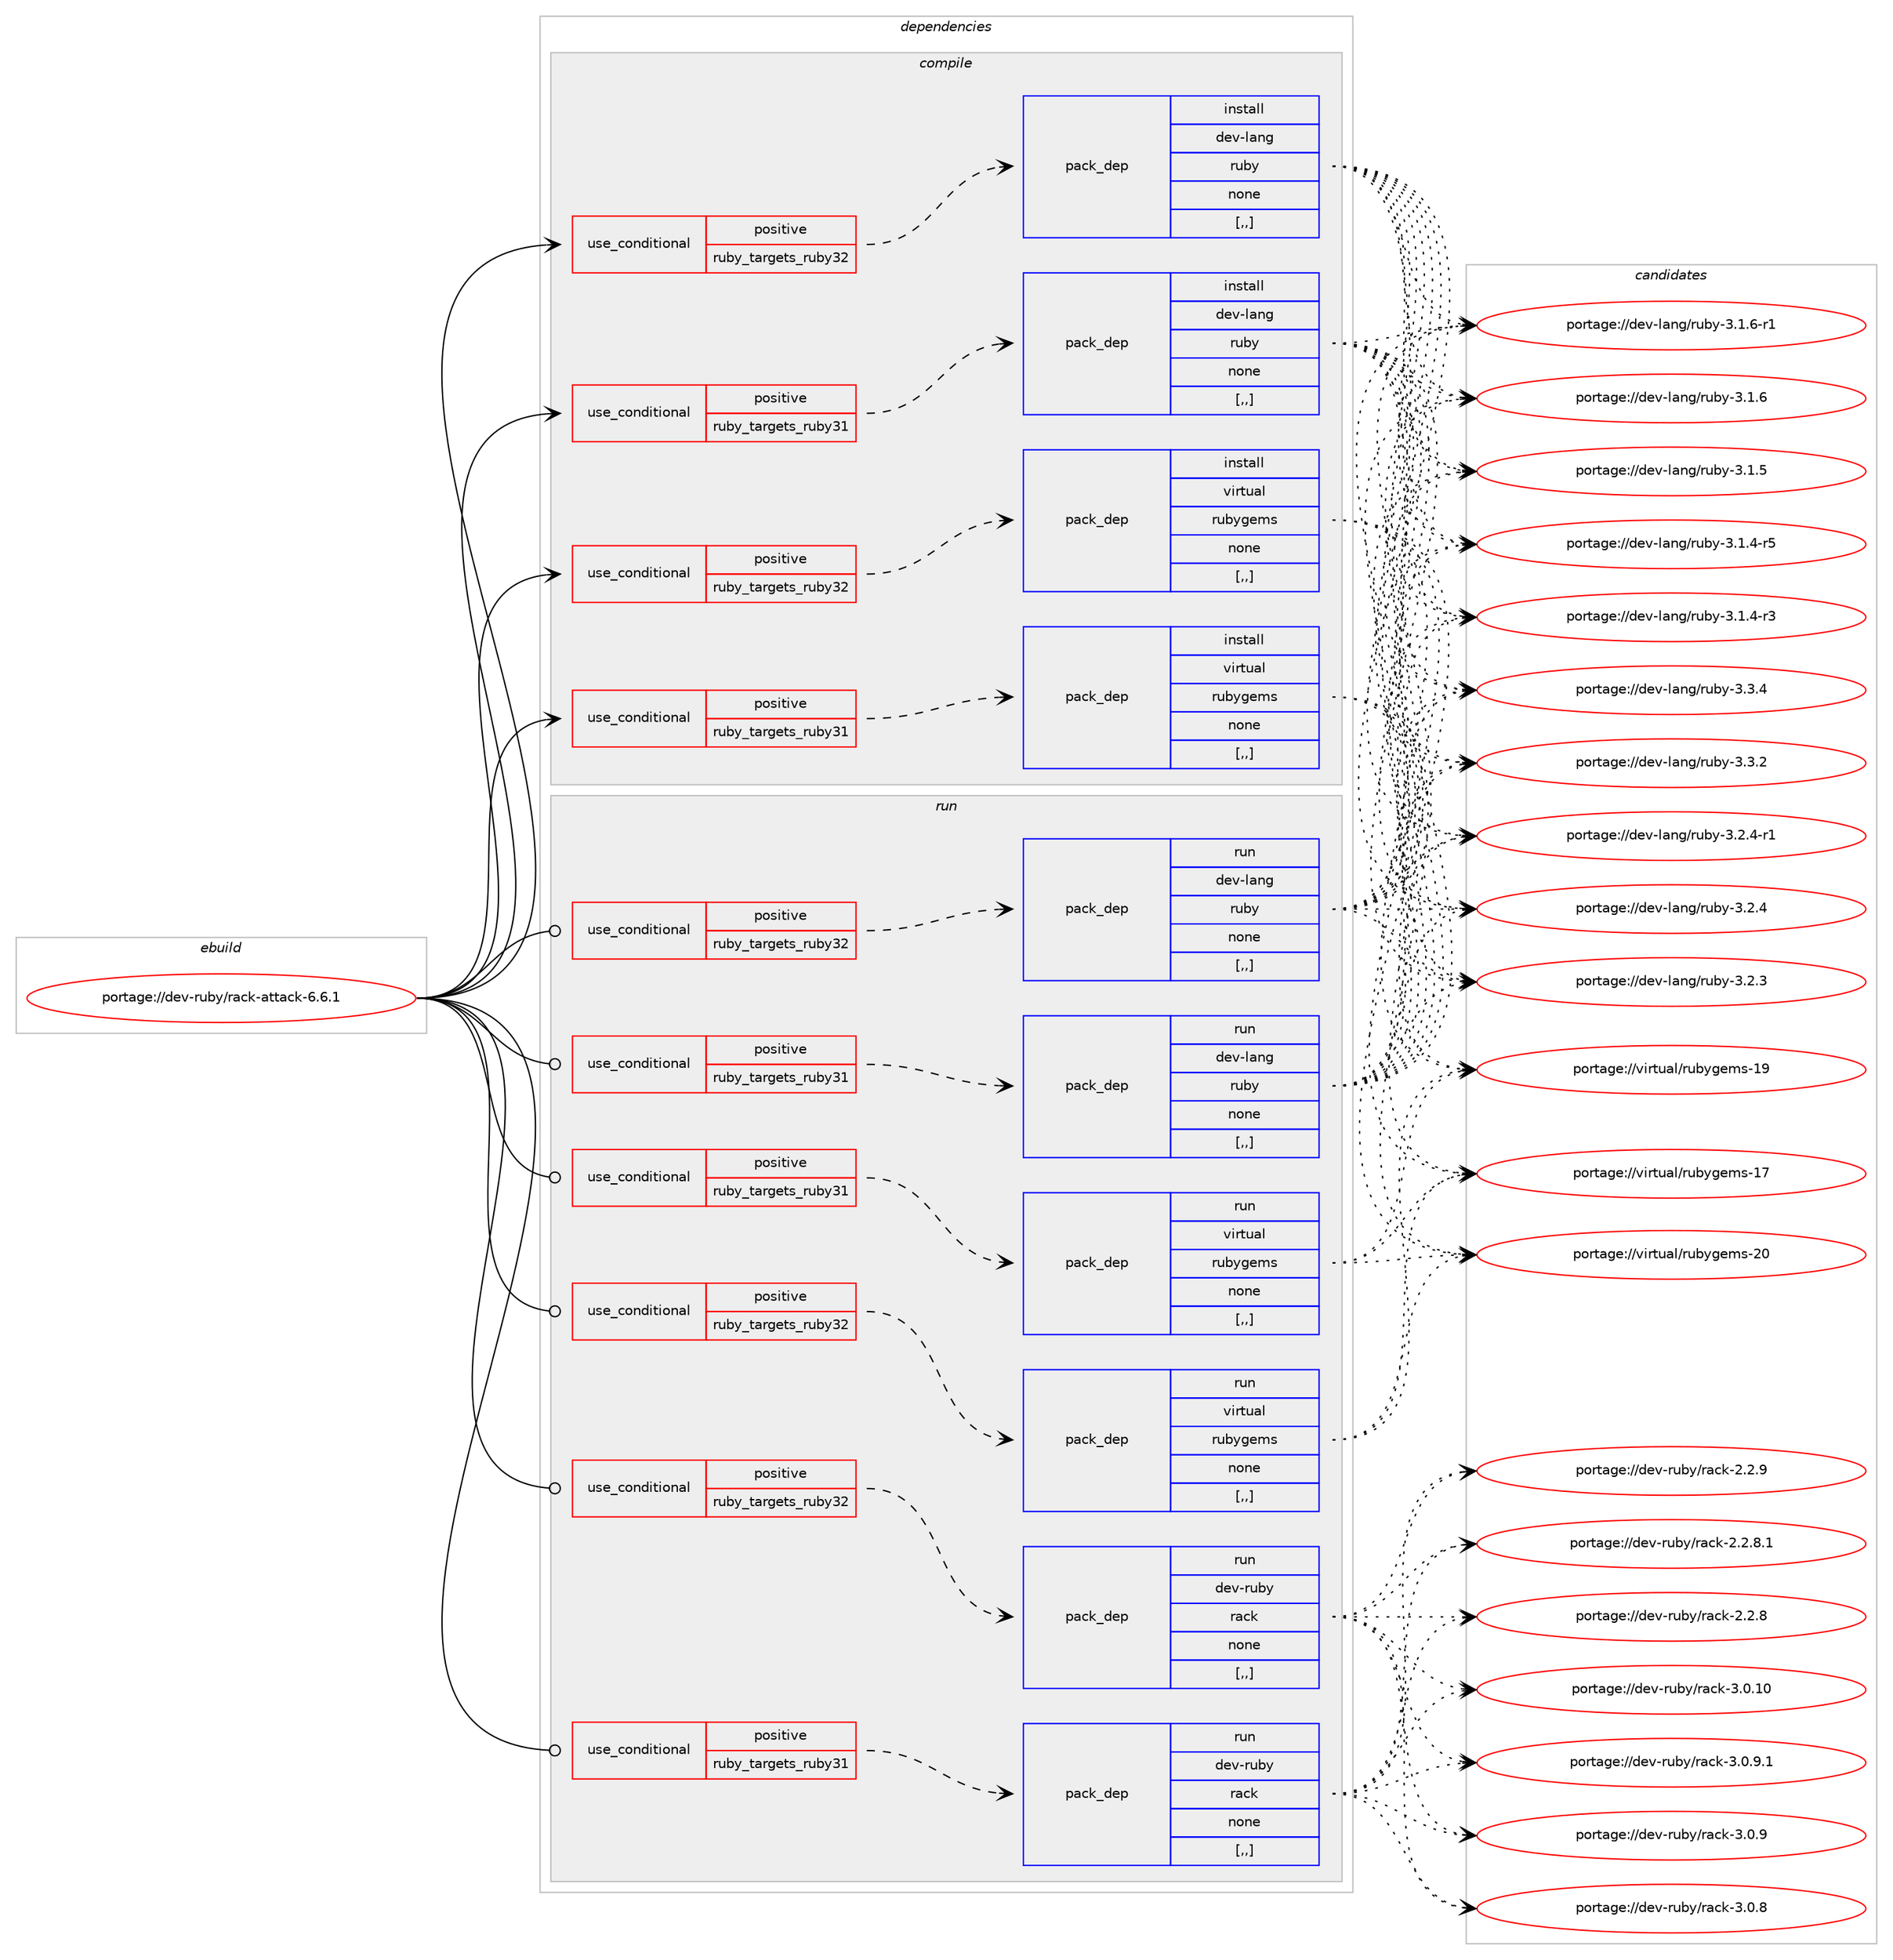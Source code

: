 digraph prolog {

# *************
# Graph options
# *************

newrank=true;
concentrate=true;
compound=true;
graph [rankdir=LR,fontname=Helvetica,fontsize=10,ranksep=1.5];#, ranksep=2.5, nodesep=0.2];
edge  [arrowhead=vee];
node  [fontname=Helvetica,fontsize=10];

# **********
# The ebuild
# **********

subgraph cluster_leftcol {
color=gray;
label=<<i>ebuild</i>>;
id [label="portage://dev-ruby/rack-attack-6.6.1", color=red, width=4, href="../dev-ruby/rack-attack-6.6.1.svg"];
}

# ****************
# The dependencies
# ****************

subgraph cluster_midcol {
color=gray;
label=<<i>dependencies</i>>;
subgraph cluster_compile {
fillcolor="#eeeeee";
style=filled;
label=<<i>compile</i>>;
subgraph cond53044 {
dependency195065 [label=<<TABLE BORDER="0" CELLBORDER="1" CELLSPACING="0" CELLPADDING="4"><TR><TD ROWSPAN="3" CELLPADDING="10">use_conditional</TD></TR><TR><TD>positive</TD></TR><TR><TD>ruby_targets_ruby31</TD></TR></TABLE>>, shape=none, color=red];
subgraph pack140666 {
dependency195066 [label=<<TABLE BORDER="0" CELLBORDER="1" CELLSPACING="0" CELLPADDING="4" WIDTH="220"><TR><TD ROWSPAN="6" CELLPADDING="30">pack_dep</TD></TR><TR><TD WIDTH="110">install</TD></TR><TR><TD>dev-lang</TD></TR><TR><TD>ruby</TD></TR><TR><TD>none</TD></TR><TR><TD>[,,]</TD></TR></TABLE>>, shape=none, color=blue];
}
dependency195065:e -> dependency195066:w [weight=20,style="dashed",arrowhead="vee"];
}
id:e -> dependency195065:w [weight=20,style="solid",arrowhead="vee"];
subgraph cond53045 {
dependency195067 [label=<<TABLE BORDER="0" CELLBORDER="1" CELLSPACING="0" CELLPADDING="4"><TR><TD ROWSPAN="3" CELLPADDING="10">use_conditional</TD></TR><TR><TD>positive</TD></TR><TR><TD>ruby_targets_ruby31</TD></TR></TABLE>>, shape=none, color=red];
subgraph pack140667 {
dependency195068 [label=<<TABLE BORDER="0" CELLBORDER="1" CELLSPACING="0" CELLPADDING="4" WIDTH="220"><TR><TD ROWSPAN="6" CELLPADDING="30">pack_dep</TD></TR><TR><TD WIDTH="110">install</TD></TR><TR><TD>virtual</TD></TR><TR><TD>rubygems</TD></TR><TR><TD>none</TD></TR><TR><TD>[,,]</TD></TR></TABLE>>, shape=none, color=blue];
}
dependency195067:e -> dependency195068:w [weight=20,style="dashed",arrowhead="vee"];
}
id:e -> dependency195067:w [weight=20,style="solid",arrowhead="vee"];
subgraph cond53046 {
dependency195069 [label=<<TABLE BORDER="0" CELLBORDER="1" CELLSPACING="0" CELLPADDING="4"><TR><TD ROWSPAN="3" CELLPADDING="10">use_conditional</TD></TR><TR><TD>positive</TD></TR><TR><TD>ruby_targets_ruby32</TD></TR></TABLE>>, shape=none, color=red];
subgraph pack140668 {
dependency195070 [label=<<TABLE BORDER="0" CELLBORDER="1" CELLSPACING="0" CELLPADDING="4" WIDTH="220"><TR><TD ROWSPAN="6" CELLPADDING="30">pack_dep</TD></TR><TR><TD WIDTH="110">install</TD></TR><TR><TD>dev-lang</TD></TR><TR><TD>ruby</TD></TR><TR><TD>none</TD></TR><TR><TD>[,,]</TD></TR></TABLE>>, shape=none, color=blue];
}
dependency195069:e -> dependency195070:w [weight=20,style="dashed",arrowhead="vee"];
}
id:e -> dependency195069:w [weight=20,style="solid",arrowhead="vee"];
subgraph cond53047 {
dependency195071 [label=<<TABLE BORDER="0" CELLBORDER="1" CELLSPACING="0" CELLPADDING="4"><TR><TD ROWSPAN="3" CELLPADDING="10">use_conditional</TD></TR><TR><TD>positive</TD></TR><TR><TD>ruby_targets_ruby32</TD></TR></TABLE>>, shape=none, color=red];
subgraph pack140669 {
dependency195072 [label=<<TABLE BORDER="0" CELLBORDER="1" CELLSPACING="0" CELLPADDING="4" WIDTH="220"><TR><TD ROWSPAN="6" CELLPADDING="30">pack_dep</TD></TR><TR><TD WIDTH="110">install</TD></TR><TR><TD>virtual</TD></TR><TR><TD>rubygems</TD></TR><TR><TD>none</TD></TR><TR><TD>[,,]</TD></TR></TABLE>>, shape=none, color=blue];
}
dependency195071:e -> dependency195072:w [weight=20,style="dashed",arrowhead="vee"];
}
id:e -> dependency195071:w [weight=20,style="solid",arrowhead="vee"];
}
subgraph cluster_compileandrun {
fillcolor="#eeeeee";
style=filled;
label=<<i>compile and run</i>>;
}
subgraph cluster_run {
fillcolor="#eeeeee";
style=filled;
label=<<i>run</i>>;
subgraph cond53048 {
dependency195073 [label=<<TABLE BORDER="0" CELLBORDER="1" CELLSPACING="0" CELLPADDING="4"><TR><TD ROWSPAN="3" CELLPADDING="10">use_conditional</TD></TR><TR><TD>positive</TD></TR><TR><TD>ruby_targets_ruby31</TD></TR></TABLE>>, shape=none, color=red];
subgraph pack140670 {
dependency195074 [label=<<TABLE BORDER="0" CELLBORDER="1" CELLSPACING="0" CELLPADDING="4" WIDTH="220"><TR><TD ROWSPAN="6" CELLPADDING="30">pack_dep</TD></TR><TR><TD WIDTH="110">run</TD></TR><TR><TD>dev-lang</TD></TR><TR><TD>ruby</TD></TR><TR><TD>none</TD></TR><TR><TD>[,,]</TD></TR></TABLE>>, shape=none, color=blue];
}
dependency195073:e -> dependency195074:w [weight=20,style="dashed",arrowhead="vee"];
}
id:e -> dependency195073:w [weight=20,style="solid",arrowhead="odot"];
subgraph cond53049 {
dependency195075 [label=<<TABLE BORDER="0" CELLBORDER="1" CELLSPACING="0" CELLPADDING="4"><TR><TD ROWSPAN="3" CELLPADDING="10">use_conditional</TD></TR><TR><TD>positive</TD></TR><TR><TD>ruby_targets_ruby31</TD></TR></TABLE>>, shape=none, color=red];
subgraph pack140671 {
dependency195076 [label=<<TABLE BORDER="0" CELLBORDER="1" CELLSPACING="0" CELLPADDING="4" WIDTH="220"><TR><TD ROWSPAN="6" CELLPADDING="30">pack_dep</TD></TR><TR><TD WIDTH="110">run</TD></TR><TR><TD>dev-ruby</TD></TR><TR><TD>rack</TD></TR><TR><TD>none</TD></TR><TR><TD>[,,]</TD></TR></TABLE>>, shape=none, color=blue];
}
dependency195075:e -> dependency195076:w [weight=20,style="dashed",arrowhead="vee"];
}
id:e -> dependency195075:w [weight=20,style="solid",arrowhead="odot"];
subgraph cond53050 {
dependency195077 [label=<<TABLE BORDER="0" CELLBORDER="1" CELLSPACING="0" CELLPADDING="4"><TR><TD ROWSPAN="3" CELLPADDING="10">use_conditional</TD></TR><TR><TD>positive</TD></TR><TR><TD>ruby_targets_ruby31</TD></TR></TABLE>>, shape=none, color=red];
subgraph pack140672 {
dependency195078 [label=<<TABLE BORDER="0" CELLBORDER="1" CELLSPACING="0" CELLPADDING="4" WIDTH="220"><TR><TD ROWSPAN="6" CELLPADDING="30">pack_dep</TD></TR><TR><TD WIDTH="110">run</TD></TR><TR><TD>virtual</TD></TR><TR><TD>rubygems</TD></TR><TR><TD>none</TD></TR><TR><TD>[,,]</TD></TR></TABLE>>, shape=none, color=blue];
}
dependency195077:e -> dependency195078:w [weight=20,style="dashed",arrowhead="vee"];
}
id:e -> dependency195077:w [weight=20,style="solid",arrowhead="odot"];
subgraph cond53051 {
dependency195079 [label=<<TABLE BORDER="0" CELLBORDER="1" CELLSPACING="0" CELLPADDING="4"><TR><TD ROWSPAN="3" CELLPADDING="10">use_conditional</TD></TR><TR><TD>positive</TD></TR><TR><TD>ruby_targets_ruby32</TD></TR></TABLE>>, shape=none, color=red];
subgraph pack140673 {
dependency195080 [label=<<TABLE BORDER="0" CELLBORDER="1" CELLSPACING="0" CELLPADDING="4" WIDTH="220"><TR><TD ROWSPAN="6" CELLPADDING="30">pack_dep</TD></TR><TR><TD WIDTH="110">run</TD></TR><TR><TD>dev-lang</TD></TR><TR><TD>ruby</TD></TR><TR><TD>none</TD></TR><TR><TD>[,,]</TD></TR></TABLE>>, shape=none, color=blue];
}
dependency195079:e -> dependency195080:w [weight=20,style="dashed",arrowhead="vee"];
}
id:e -> dependency195079:w [weight=20,style="solid",arrowhead="odot"];
subgraph cond53052 {
dependency195081 [label=<<TABLE BORDER="0" CELLBORDER="1" CELLSPACING="0" CELLPADDING="4"><TR><TD ROWSPAN="3" CELLPADDING="10">use_conditional</TD></TR><TR><TD>positive</TD></TR><TR><TD>ruby_targets_ruby32</TD></TR></TABLE>>, shape=none, color=red];
subgraph pack140674 {
dependency195082 [label=<<TABLE BORDER="0" CELLBORDER="1" CELLSPACING="0" CELLPADDING="4" WIDTH="220"><TR><TD ROWSPAN="6" CELLPADDING="30">pack_dep</TD></TR><TR><TD WIDTH="110">run</TD></TR><TR><TD>dev-ruby</TD></TR><TR><TD>rack</TD></TR><TR><TD>none</TD></TR><TR><TD>[,,]</TD></TR></TABLE>>, shape=none, color=blue];
}
dependency195081:e -> dependency195082:w [weight=20,style="dashed",arrowhead="vee"];
}
id:e -> dependency195081:w [weight=20,style="solid",arrowhead="odot"];
subgraph cond53053 {
dependency195083 [label=<<TABLE BORDER="0" CELLBORDER="1" CELLSPACING="0" CELLPADDING="4"><TR><TD ROWSPAN="3" CELLPADDING="10">use_conditional</TD></TR><TR><TD>positive</TD></TR><TR><TD>ruby_targets_ruby32</TD></TR></TABLE>>, shape=none, color=red];
subgraph pack140675 {
dependency195084 [label=<<TABLE BORDER="0" CELLBORDER="1" CELLSPACING="0" CELLPADDING="4" WIDTH="220"><TR><TD ROWSPAN="6" CELLPADDING="30">pack_dep</TD></TR><TR><TD WIDTH="110">run</TD></TR><TR><TD>virtual</TD></TR><TR><TD>rubygems</TD></TR><TR><TD>none</TD></TR><TR><TD>[,,]</TD></TR></TABLE>>, shape=none, color=blue];
}
dependency195083:e -> dependency195084:w [weight=20,style="dashed",arrowhead="vee"];
}
id:e -> dependency195083:w [weight=20,style="solid",arrowhead="odot"];
}
}

# **************
# The candidates
# **************

subgraph cluster_choices {
rank=same;
color=gray;
label=<<i>candidates</i>>;

subgraph choice140666 {
color=black;
nodesep=1;
choice10010111845108971101034711411798121455146514652 [label="portage://dev-lang/ruby-3.3.4", color=red, width=4,href="../dev-lang/ruby-3.3.4.svg"];
choice10010111845108971101034711411798121455146514650 [label="portage://dev-lang/ruby-3.3.2", color=red, width=4,href="../dev-lang/ruby-3.3.2.svg"];
choice100101118451089711010347114117981214551465046524511449 [label="portage://dev-lang/ruby-3.2.4-r1", color=red, width=4,href="../dev-lang/ruby-3.2.4-r1.svg"];
choice10010111845108971101034711411798121455146504652 [label="portage://dev-lang/ruby-3.2.4", color=red, width=4,href="../dev-lang/ruby-3.2.4.svg"];
choice10010111845108971101034711411798121455146504651 [label="portage://dev-lang/ruby-3.2.3", color=red, width=4,href="../dev-lang/ruby-3.2.3.svg"];
choice100101118451089711010347114117981214551464946544511449 [label="portage://dev-lang/ruby-3.1.6-r1", color=red, width=4,href="../dev-lang/ruby-3.1.6-r1.svg"];
choice10010111845108971101034711411798121455146494654 [label="portage://dev-lang/ruby-3.1.6", color=red, width=4,href="../dev-lang/ruby-3.1.6.svg"];
choice10010111845108971101034711411798121455146494653 [label="portage://dev-lang/ruby-3.1.5", color=red, width=4,href="../dev-lang/ruby-3.1.5.svg"];
choice100101118451089711010347114117981214551464946524511453 [label="portage://dev-lang/ruby-3.1.4-r5", color=red, width=4,href="../dev-lang/ruby-3.1.4-r5.svg"];
choice100101118451089711010347114117981214551464946524511451 [label="portage://dev-lang/ruby-3.1.4-r3", color=red, width=4,href="../dev-lang/ruby-3.1.4-r3.svg"];
dependency195066:e -> choice10010111845108971101034711411798121455146514652:w [style=dotted,weight="100"];
dependency195066:e -> choice10010111845108971101034711411798121455146514650:w [style=dotted,weight="100"];
dependency195066:e -> choice100101118451089711010347114117981214551465046524511449:w [style=dotted,weight="100"];
dependency195066:e -> choice10010111845108971101034711411798121455146504652:w [style=dotted,weight="100"];
dependency195066:e -> choice10010111845108971101034711411798121455146504651:w [style=dotted,weight="100"];
dependency195066:e -> choice100101118451089711010347114117981214551464946544511449:w [style=dotted,weight="100"];
dependency195066:e -> choice10010111845108971101034711411798121455146494654:w [style=dotted,weight="100"];
dependency195066:e -> choice10010111845108971101034711411798121455146494653:w [style=dotted,weight="100"];
dependency195066:e -> choice100101118451089711010347114117981214551464946524511453:w [style=dotted,weight="100"];
dependency195066:e -> choice100101118451089711010347114117981214551464946524511451:w [style=dotted,weight="100"];
}
subgraph choice140667 {
color=black;
nodesep=1;
choice118105114116117971084711411798121103101109115455048 [label="portage://virtual/rubygems-20", color=red, width=4,href="../virtual/rubygems-20.svg"];
choice118105114116117971084711411798121103101109115454957 [label="portage://virtual/rubygems-19", color=red, width=4,href="../virtual/rubygems-19.svg"];
choice118105114116117971084711411798121103101109115454955 [label="portage://virtual/rubygems-17", color=red, width=4,href="../virtual/rubygems-17.svg"];
dependency195068:e -> choice118105114116117971084711411798121103101109115455048:w [style=dotted,weight="100"];
dependency195068:e -> choice118105114116117971084711411798121103101109115454957:w [style=dotted,weight="100"];
dependency195068:e -> choice118105114116117971084711411798121103101109115454955:w [style=dotted,weight="100"];
}
subgraph choice140668 {
color=black;
nodesep=1;
choice10010111845108971101034711411798121455146514652 [label="portage://dev-lang/ruby-3.3.4", color=red, width=4,href="../dev-lang/ruby-3.3.4.svg"];
choice10010111845108971101034711411798121455146514650 [label="portage://dev-lang/ruby-3.3.2", color=red, width=4,href="../dev-lang/ruby-3.3.2.svg"];
choice100101118451089711010347114117981214551465046524511449 [label="portage://dev-lang/ruby-3.2.4-r1", color=red, width=4,href="../dev-lang/ruby-3.2.4-r1.svg"];
choice10010111845108971101034711411798121455146504652 [label="portage://dev-lang/ruby-3.2.4", color=red, width=4,href="../dev-lang/ruby-3.2.4.svg"];
choice10010111845108971101034711411798121455146504651 [label="portage://dev-lang/ruby-3.2.3", color=red, width=4,href="../dev-lang/ruby-3.2.3.svg"];
choice100101118451089711010347114117981214551464946544511449 [label="portage://dev-lang/ruby-3.1.6-r1", color=red, width=4,href="../dev-lang/ruby-3.1.6-r1.svg"];
choice10010111845108971101034711411798121455146494654 [label="portage://dev-lang/ruby-3.1.6", color=red, width=4,href="../dev-lang/ruby-3.1.6.svg"];
choice10010111845108971101034711411798121455146494653 [label="portage://dev-lang/ruby-3.1.5", color=red, width=4,href="../dev-lang/ruby-3.1.5.svg"];
choice100101118451089711010347114117981214551464946524511453 [label="portage://dev-lang/ruby-3.1.4-r5", color=red, width=4,href="../dev-lang/ruby-3.1.4-r5.svg"];
choice100101118451089711010347114117981214551464946524511451 [label="portage://dev-lang/ruby-3.1.4-r3", color=red, width=4,href="../dev-lang/ruby-3.1.4-r3.svg"];
dependency195070:e -> choice10010111845108971101034711411798121455146514652:w [style=dotted,weight="100"];
dependency195070:e -> choice10010111845108971101034711411798121455146514650:w [style=dotted,weight="100"];
dependency195070:e -> choice100101118451089711010347114117981214551465046524511449:w [style=dotted,weight="100"];
dependency195070:e -> choice10010111845108971101034711411798121455146504652:w [style=dotted,weight="100"];
dependency195070:e -> choice10010111845108971101034711411798121455146504651:w [style=dotted,weight="100"];
dependency195070:e -> choice100101118451089711010347114117981214551464946544511449:w [style=dotted,weight="100"];
dependency195070:e -> choice10010111845108971101034711411798121455146494654:w [style=dotted,weight="100"];
dependency195070:e -> choice10010111845108971101034711411798121455146494653:w [style=dotted,weight="100"];
dependency195070:e -> choice100101118451089711010347114117981214551464946524511453:w [style=dotted,weight="100"];
dependency195070:e -> choice100101118451089711010347114117981214551464946524511451:w [style=dotted,weight="100"];
}
subgraph choice140669 {
color=black;
nodesep=1;
choice118105114116117971084711411798121103101109115455048 [label="portage://virtual/rubygems-20", color=red, width=4,href="../virtual/rubygems-20.svg"];
choice118105114116117971084711411798121103101109115454957 [label="portage://virtual/rubygems-19", color=red, width=4,href="../virtual/rubygems-19.svg"];
choice118105114116117971084711411798121103101109115454955 [label="portage://virtual/rubygems-17", color=red, width=4,href="../virtual/rubygems-17.svg"];
dependency195072:e -> choice118105114116117971084711411798121103101109115455048:w [style=dotted,weight="100"];
dependency195072:e -> choice118105114116117971084711411798121103101109115454957:w [style=dotted,weight="100"];
dependency195072:e -> choice118105114116117971084711411798121103101109115454955:w [style=dotted,weight="100"];
}
subgraph choice140670 {
color=black;
nodesep=1;
choice10010111845108971101034711411798121455146514652 [label="portage://dev-lang/ruby-3.3.4", color=red, width=4,href="../dev-lang/ruby-3.3.4.svg"];
choice10010111845108971101034711411798121455146514650 [label="portage://dev-lang/ruby-3.3.2", color=red, width=4,href="../dev-lang/ruby-3.3.2.svg"];
choice100101118451089711010347114117981214551465046524511449 [label="portage://dev-lang/ruby-3.2.4-r1", color=red, width=4,href="../dev-lang/ruby-3.2.4-r1.svg"];
choice10010111845108971101034711411798121455146504652 [label="portage://dev-lang/ruby-3.2.4", color=red, width=4,href="../dev-lang/ruby-3.2.4.svg"];
choice10010111845108971101034711411798121455146504651 [label="portage://dev-lang/ruby-3.2.3", color=red, width=4,href="../dev-lang/ruby-3.2.3.svg"];
choice100101118451089711010347114117981214551464946544511449 [label="portage://dev-lang/ruby-3.1.6-r1", color=red, width=4,href="../dev-lang/ruby-3.1.6-r1.svg"];
choice10010111845108971101034711411798121455146494654 [label="portage://dev-lang/ruby-3.1.6", color=red, width=4,href="../dev-lang/ruby-3.1.6.svg"];
choice10010111845108971101034711411798121455146494653 [label="portage://dev-lang/ruby-3.1.5", color=red, width=4,href="../dev-lang/ruby-3.1.5.svg"];
choice100101118451089711010347114117981214551464946524511453 [label="portage://dev-lang/ruby-3.1.4-r5", color=red, width=4,href="../dev-lang/ruby-3.1.4-r5.svg"];
choice100101118451089711010347114117981214551464946524511451 [label="portage://dev-lang/ruby-3.1.4-r3", color=red, width=4,href="../dev-lang/ruby-3.1.4-r3.svg"];
dependency195074:e -> choice10010111845108971101034711411798121455146514652:w [style=dotted,weight="100"];
dependency195074:e -> choice10010111845108971101034711411798121455146514650:w [style=dotted,weight="100"];
dependency195074:e -> choice100101118451089711010347114117981214551465046524511449:w [style=dotted,weight="100"];
dependency195074:e -> choice10010111845108971101034711411798121455146504652:w [style=dotted,weight="100"];
dependency195074:e -> choice10010111845108971101034711411798121455146504651:w [style=dotted,weight="100"];
dependency195074:e -> choice100101118451089711010347114117981214551464946544511449:w [style=dotted,weight="100"];
dependency195074:e -> choice10010111845108971101034711411798121455146494654:w [style=dotted,weight="100"];
dependency195074:e -> choice10010111845108971101034711411798121455146494653:w [style=dotted,weight="100"];
dependency195074:e -> choice100101118451089711010347114117981214551464946524511453:w [style=dotted,weight="100"];
dependency195074:e -> choice100101118451089711010347114117981214551464946524511451:w [style=dotted,weight="100"];
}
subgraph choice140671 {
color=black;
nodesep=1;
choice100101118451141179812147114979910745514648464948 [label="portage://dev-ruby/rack-3.0.10", color=red, width=4,href="../dev-ruby/rack-3.0.10.svg"];
choice10010111845114117981214711497991074551464846574649 [label="portage://dev-ruby/rack-3.0.9.1", color=red, width=4,href="../dev-ruby/rack-3.0.9.1.svg"];
choice1001011184511411798121471149799107455146484657 [label="portage://dev-ruby/rack-3.0.9", color=red, width=4,href="../dev-ruby/rack-3.0.9.svg"];
choice1001011184511411798121471149799107455146484656 [label="portage://dev-ruby/rack-3.0.8", color=red, width=4,href="../dev-ruby/rack-3.0.8.svg"];
choice1001011184511411798121471149799107455046504657 [label="portage://dev-ruby/rack-2.2.9", color=red, width=4,href="../dev-ruby/rack-2.2.9.svg"];
choice10010111845114117981214711497991074550465046564649 [label="portage://dev-ruby/rack-2.2.8.1", color=red, width=4,href="../dev-ruby/rack-2.2.8.1.svg"];
choice1001011184511411798121471149799107455046504656 [label="portage://dev-ruby/rack-2.2.8", color=red, width=4,href="../dev-ruby/rack-2.2.8.svg"];
dependency195076:e -> choice100101118451141179812147114979910745514648464948:w [style=dotted,weight="100"];
dependency195076:e -> choice10010111845114117981214711497991074551464846574649:w [style=dotted,weight="100"];
dependency195076:e -> choice1001011184511411798121471149799107455146484657:w [style=dotted,weight="100"];
dependency195076:e -> choice1001011184511411798121471149799107455146484656:w [style=dotted,weight="100"];
dependency195076:e -> choice1001011184511411798121471149799107455046504657:w [style=dotted,weight="100"];
dependency195076:e -> choice10010111845114117981214711497991074550465046564649:w [style=dotted,weight="100"];
dependency195076:e -> choice1001011184511411798121471149799107455046504656:w [style=dotted,weight="100"];
}
subgraph choice140672 {
color=black;
nodesep=1;
choice118105114116117971084711411798121103101109115455048 [label="portage://virtual/rubygems-20", color=red, width=4,href="../virtual/rubygems-20.svg"];
choice118105114116117971084711411798121103101109115454957 [label="portage://virtual/rubygems-19", color=red, width=4,href="../virtual/rubygems-19.svg"];
choice118105114116117971084711411798121103101109115454955 [label="portage://virtual/rubygems-17", color=red, width=4,href="../virtual/rubygems-17.svg"];
dependency195078:e -> choice118105114116117971084711411798121103101109115455048:w [style=dotted,weight="100"];
dependency195078:e -> choice118105114116117971084711411798121103101109115454957:w [style=dotted,weight="100"];
dependency195078:e -> choice118105114116117971084711411798121103101109115454955:w [style=dotted,weight="100"];
}
subgraph choice140673 {
color=black;
nodesep=1;
choice10010111845108971101034711411798121455146514652 [label="portage://dev-lang/ruby-3.3.4", color=red, width=4,href="../dev-lang/ruby-3.3.4.svg"];
choice10010111845108971101034711411798121455146514650 [label="portage://dev-lang/ruby-3.3.2", color=red, width=4,href="../dev-lang/ruby-3.3.2.svg"];
choice100101118451089711010347114117981214551465046524511449 [label="portage://dev-lang/ruby-3.2.4-r1", color=red, width=4,href="../dev-lang/ruby-3.2.4-r1.svg"];
choice10010111845108971101034711411798121455146504652 [label="portage://dev-lang/ruby-3.2.4", color=red, width=4,href="../dev-lang/ruby-3.2.4.svg"];
choice10010111845108971101034711411798121455146504651 [label="portage://dev-lang/ruby-3.2.3", color=red, width=4,href="../dev-lang/ruby-3.2.3.svg"];
choice100101118451089711010347114117981214551464946544511449 [label="portage://dev-lang/ruby-3.1.6-r1", color=red, width=4,href="../dev-lang/ruby-3.1.6-r1.svg"];
choice10010111845108971101034711411798121455146494654 [label="portage://dev-lang/ruby-3.1.6", color=red, width=4,href="../dev-lang/ruby-3.1.6.svg"];
choice10010111845108971101034711411798121455146494653 [label="portage://dev-lang/ruby-3.1.5", color=red, width=4,href="../dev-lang/ruby-3.1.5.svg"];
choice100101118451089711010347114117981214551464946524511453 [label="portage://dev-lang/ruby-3.1.4-r5", color=red, width=4,href="../dev-lang/ruby-3.1.4-r5.svg"];
choice100101118451089711010347114117981214551464946524511451 [label="portage://dev-lang/ruby-3.1.4-r3", color=red, width=4,href="../dev-lang/ruby-3.1.4-r3.svg"];
dependency195080:e -> choice10010111845108971101034711411798121455146514652:w [style=dotted,weight="100"];
dependency195080:e -> choice10010111845108971101034711411798121455146514650:w [style=dotted,weight="100"];
dependency195080:e -> choice100101118451089711010347114117981214551465046524511449:w [style=dotted,weight="100"];
dependency195080:e -> choice10010111845108971101034711411798121455146504652:w [style=dotted,weight="100"];
dependency195080:e -> choice10010111845108971101034711411798121455146504651:w [style=dotted,weight="100"];
dependency195080:e -> choice100101118451089711010347114117981214551464946544511449:w [style=dotted,weight="100"];
dependency195080:e -> choice10010111845108971101034711411798121455146494654:w [style=dotted,weight="100"];
dependency195080:e -> choice10010111845108971101034711411798121455146494653:w [style=dotted,weight="100"];
dependency195080:e -> choice100101118451089711010347114117981214551464946524511453:w [style=dotted,weight="100"];
dependency195080:e -> choice100101118451089711010347114117981214551464946524511451:w [style=dotted,weight="100"];
}
subgraph choice140674 {
color=black;
nodesep=1;
choice100101118451141179812147114979910745514648464948 [label="portage://dev-ruby/rack-3.0.10", color=red, width=4,href="../dev-ruby/rack-3.0.10.svg"];
choice10010111845114117981214711497991074551464846574649 [label="portage://dev-ruby/rack-3.0.9.1", color=red, width=4,href="../dev-ruby/rack-3.0.9.1.svg"];
choice1001011184511411798121471149799107455146484657 [label="portage://dev-ruby/rack-3.0.9", color=red, width=4,href="../dev-ruby/rack-3.0.9.svg"];
choice1001011184511411798121471149799107455146484656 [label="portage://dev-ruby/rack-3.0.8", color=red, width=4,href="../dev-ruby/rack-3.0.8.svg"];
choice1001011184511411798121471149799107455046504657 [label="portage://dev-ruby/rack-2.2.9", color=red, width=4,href="../dev-ruby/rack-2.2.9.svg"];
choice10010111845114117981214711497991074550465046564649 [label="portage://dev-ruby/rack-2.2.8.1", color=red, width=4,href="../dev-ruby/rack-2.2.8.1.svg"];
choice1001011184511411798121471149799107455046504656 [label="portage://dev-ruby/rack-2.2.8", color=red, width=4,href="../dev-ruby/rack-2.2.8.svg"];
dependency195082:e -> choice100101118451141179812147114979910745514648464948:w [style=dotted,weight="100"];
dependency195082:e -> choice10010111845114117981214711497991074551464846574649:w [style=dotted,weight="100"];
dependency195082:e -> choice1001011184511411798121471149799107455146484657:w [style=dotted,weight="100"];
dependency195082:e -> choice1001011184511411798121471149799107455146484656:w [style=dotted,weight="100"];
dependency195082:e -> choice1001011184511411798121471149799107455046504657:w [style=dotted,weight="100"];
dependency195082:e -> choice10010111845114117981214711497991074550465046564649:w [style=dotted,weight="100"];
dependency195082:e -> choice1001011184511411798121471149799107455046504656:w [style=dotted,weight="100"];
}
subgraph choice140675 {
color=black;
nodesep=1;
choice118105114116117971084711411798121103101109115455048 [label="portage://virtual/rubygems-20", color=red, width=4,href="../virtual/rubygems-20.svg"];
choice118105114116117971084711411798121103101109115454957 [label="portage://virtual/rubygems-19", color=red, width=4,href="../virtual/rubygems-19.svg"];
choice118105114116117971084711411798121103101109115454955 [label="portage://virtual/rubygems-17", color=red, width=4,href="../virtual/rubygems-17.svg"];
dependency195084:e -> choice118105114116117971084711411798121103101109115455048:w [style=dotted,weight="100"];
dependency195084:e -> choice118105114116117971084711411798121103101109115454957:w [style=dotted,weight="100"];
dependency195084:e -> choice118105114116117971084711411798121103101109115454955:w [style=dotted,weight="100"];
}
}

}
